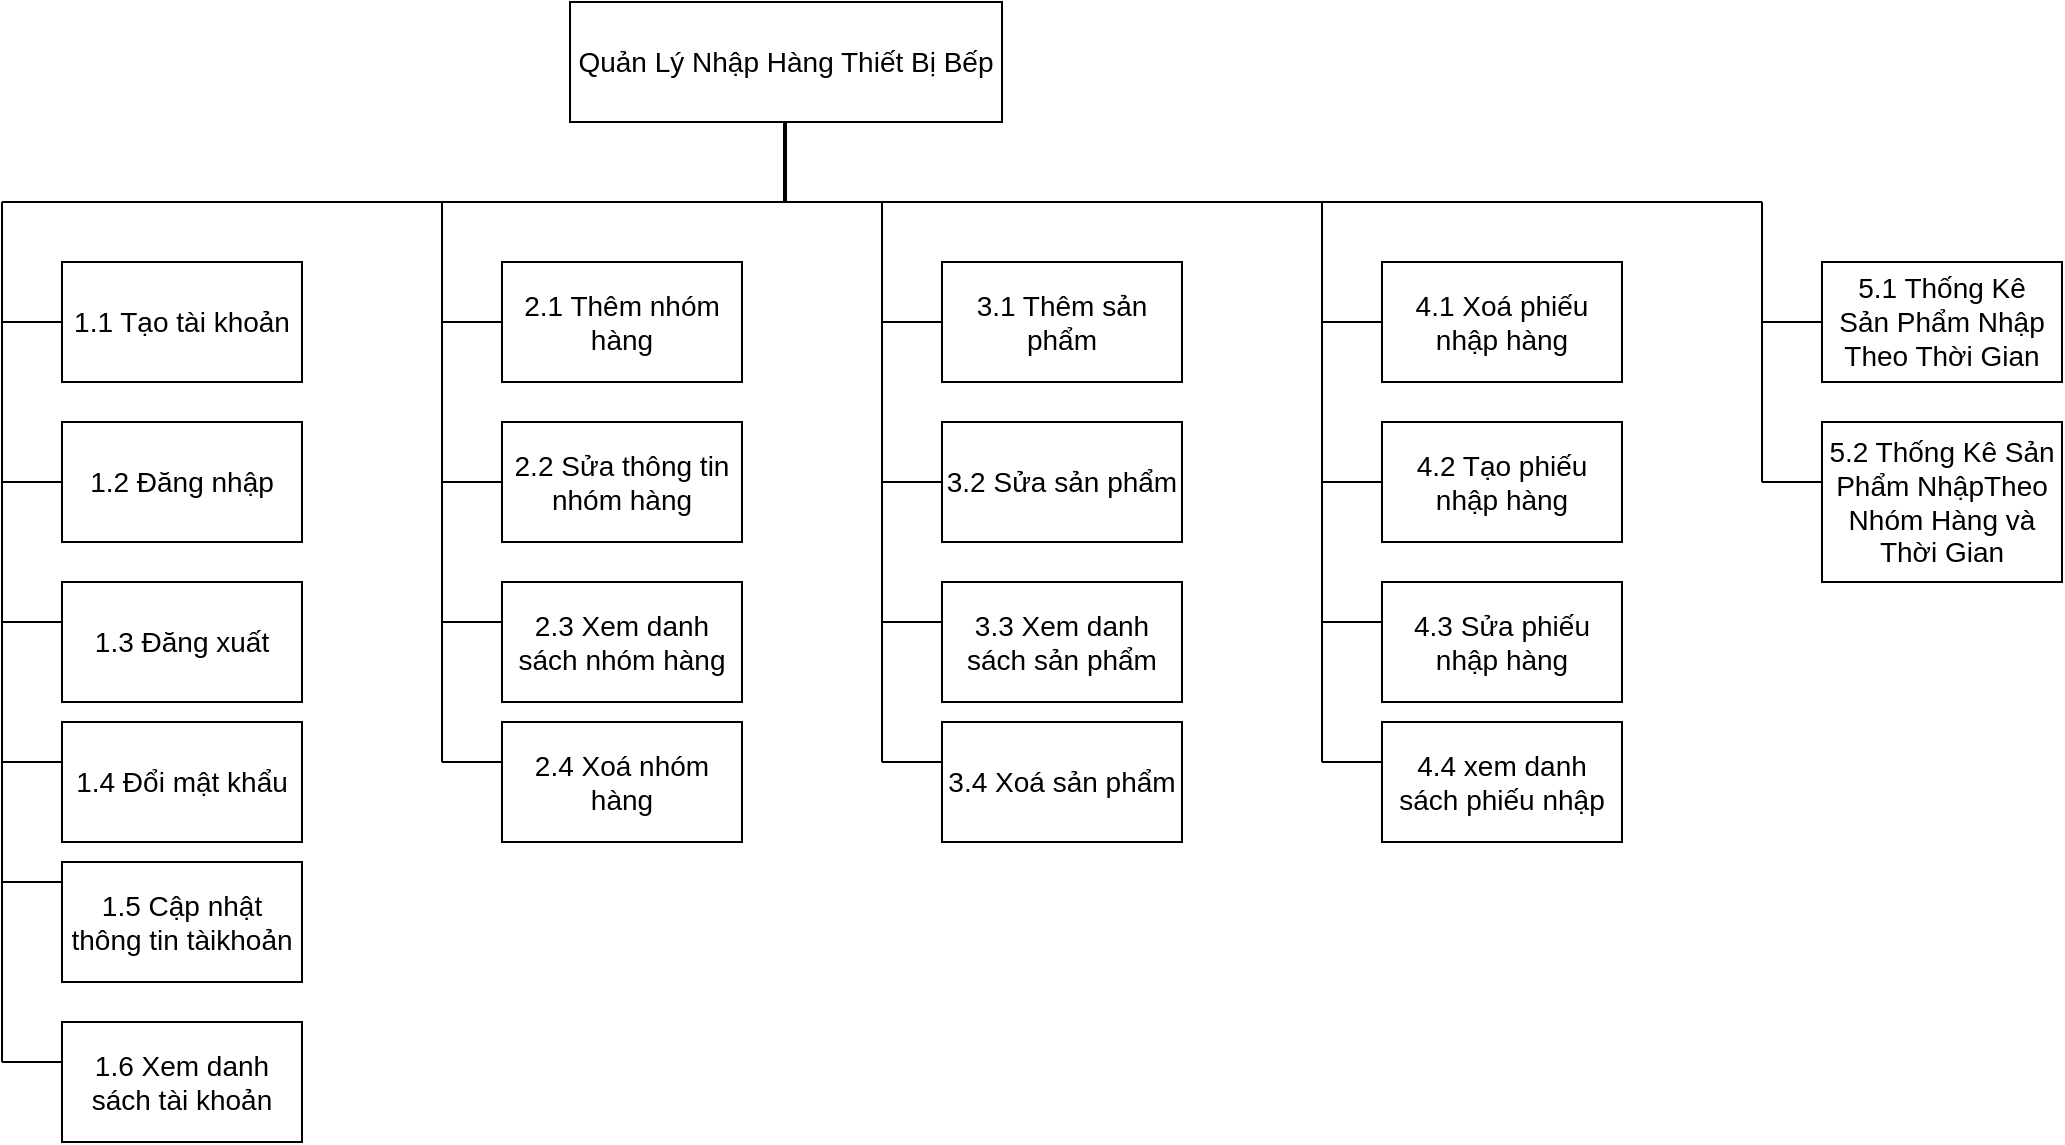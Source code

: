 <mxfile version="13.6.9" type="device"><diagram id="pxkZBzpLknWU2FIUt_qD" name="Page-1"><mxGraphModel dx="1447" dy="768" grid="1" gridSize="10" guides="1" tooltips="1" connect="1" arrows="1" fold="1" page="1" pageScale="1" pageWidth="827" pageHeight="1169" math="0" shadow="0"><root><mxCell id="0"/><mxCell id="1" parent="0"/><mxCell id="99qyA-vtCgBqnXkUfbwP-1" value="&lt;font style=&quot;font-size: 14px&quot;&gt;Quản Lý Nhập Hàng Thiết Bị Bếp&lt;/font&gt;" style="rounded=0;whiteSpace=wrap;html=1;" vertex="1" parent="1"><mxGeometry x="294" y="50" width="216" height="60" as="geometry"/></mxCell><mxCell id="99qyA-vtCgBqnXkUfbwP-2" value="" style="shape=link;html=1;width=-1;" edge="1" parent="1"><mxGeometry width="100" relative="1" as="geometry"><mxPoint x="401.5" y="110" as="sourcePoint"/><mxPoint x="401.5" y="150" as="targetPoint"/></mxGeometry></mxCell><mxCell id="99qyA-vtCgBqnXkUfbwP-4" value="" style="endArrow=none;html=1;" edge="1" parent="1"><mxGeometry width="50" height="50" relative="1" as="geometry"><mxPoint x="10" y="150" as="sourcePoint"/><mxPoint x="890" y="150" as="targetPoint"/></mxGeometry></mxCell><mxCell id="99qyA-vtCgBqnXkUfbwP-5" value="" style="endArrow=none;html=1;" edge="1" parent="1"><mxGeometry width="50" height="50" relative="1" as="geometry"><mxPoint x="10" y="150" as="sourcePoint"/><mxPoint x="10" y="580" as="targetPoint"/></mxGeometry></mxCell><mxCell id="99qyA-vtCgBqnXkUfbwP-6" value="" style="endArrow=none;html=1;" edge="1" parent="1"><mxGeometry width="50" height="50" relative="1" as="geometry"><mxPoint x="10" y="210" as="sourcePoint"/><mxPoint x="40" y="210" as="targetPoint"/></mxGeometry></mxCell><mxCell id="99qyA-vtCgBqnXkUfbwP-7" value="" style="endArrow=none;html=1;" edge="1" parent="1"><mxGeometry width="50" height="50" relative="1" as="geometry"><mxPoint x="10" y="290" as="sourcePoint"/><mxPoint x="40" y="290" as="targetPoint"/></mxGeometry></mxCell><mxCell id="99qyA-vtCgBqnXkUfbwP-8" value="" style="endArrow=none;html=1;" edge="1" parent="1"><mxGeometry width="50" height="50" relative="1" as="geometry"><mxPoint x="10" y="430" as="sourcePoint"/><mxPoint x="40" y="430" as="targetPoint"/></mxGeometry></mxCell><mxCell id="99qyA-vtCgBqnXkUfbwP-9" value="" style="endArrow=none;html=1;" edge="1" parent="1"><mxGeometry width="50" height="50" relative="1" as="geometry"><mxPoint x="10" y="490" as="sourcePoint"/><mxPoint x="40" y="490" as="targetPoint"/></mxGeometry></mxCell><mxCell id="99qyA-vtCgBqnXkUfbwP-10" value="" style="endArrow=none;html=1;" edge="1" parent="1"><mxGeometry width="50" height="50" relative="1" as="geometry"><mxPoint x="10" y="360" as="sourcePoint"/><mxPoint x="40" y="360" as="targetPoint"/></mxGeometry></mxCell><mxCell id="99qyA-vtCgBqnXkUfbwP-11" value="&lt;font style=&quot;font-size: 14px&quot;&gt;&lt;span&gt;1.1 Tạo tài khoản&lt;/span&gt;&lt;/font&gt;" style="rounded=0;whiteSpace=wrap;html=1;" vertex="1" parent="1"><mxGeometry x="40" y="180" width="120" height="60" as="geometry"/></mxCell><mxCell id="99qyA-vtCgBqnXkUfbwP-12" value="&lt;font style=&quot;font-size: 14px&quot;&gt;&lt;span&gt;1.2 Đăng nhập&lt;/span&gt;&lt;/font&gt;" style="rounded=0;whiteSpace=wrap;html=1;" vertex="1" parent="1"><mxGeometry x="40" y="260" width="120" height="60" as="geometry"/></mxCell><mxCell id="99qyA-vtCgBqnXkUfbwP-13" value="&lt;font style=&quot;font-size: 14px&quot;&gt;&lt;span&gt;1.3 Đăng xuất&lt;/span&gt;&lt;/font&gt;" style="rounded=0;whiteSpace=wrap;html=1;" vertex="1" parent="1"><mxGeometry x="40" y="340" width="120" height="60" as="geometry"/></mxCell><mxCell id="99qyA-vtCgBqnXkUfbwP-14" value="&lt;font style=&quot;font-size: 14px&quot;&gt;&lt;span&gt;1.4 Đổi mật khẩu&lt;/span&gt;&lt;/font&gt;" style="rounded=0;whiteSpace=wrap;html=1;" vertex="1" parent="1"><mxGeometry x="40" y="410" width="120" height="60" as="geometry"/></mxCell><mxCell id="99qyA-vtCgBqnXkUfbwP-15" value="" style="endArrow=none;html=1;" edge="1" parent="1"><mxGeometry width="50" height="50" relative="1" as="geometry"><mxPoint x="230" y="150" as="sourcePoint"/><mxPoint x="230" y="430" as="targetPoint"/></mxGeometry></mxCell><mxCell id="99qyA-vtCgBqnXkUfbwP-16" value="" style="endArrow=none;html=1;" edge="1" parent="1"><mxGeometry width="50" height="50" relative="1" as="geometry"><mxPoint x="230" y="210" as="sourcePoint"/><mxPoint x="260" y="210" as="targetPoint"/></mxGeometry></mxCell><mxCell id="99qyA-vtCgBqnXkUfbwP-17" value="" style="endArrow=none;html=1;" edge="1" parent="1"><mxGeometry width="50" height="50" relative="1" as="geometry"><mxPoint x="230" y="290" as="sourcePoint"/><mxPoint x="260" y="290" as="targetPoint"/></mxGeometry></mxCell><mxCell id="99qyA-vtCgBqnXkUfbwP-18" value="" style="endArrow=none;html=1;" edge="1" parent="1"><mxGeometry width="50" height="50" relative="1" as="geometry"><mxPoint x="230" y="430" as="sourcePoint"/><mxPoint x="260" y="430" as="targetPoint"/></mxGeometry></mxCell><mxCell id="99qyA-vtCgBqnXkUfbwP-20" value="" style="endArrow=none;html=1;" edge="1" parent="1"><mxGeometry width="50" height="50" relative="1" as="geometry"><mxPoint x="230" y="360" as="sourcePoint"/><mxPoint x="260" y="360" as="targetPoint"/></mxGeometry></mxCell><mxCell id="99qyA-vtCgBqnXkUfbwP-21" value="&lt;font style=&quot;font-size: 14px&quot;&gt;&lt;span&gt;2.1 Thêm nhóm hàng&lt;/span&gt;&lt;/font&gt;" style="rounded=0;whiteSpace=wrap;html=1;" vertex="1" parent="1"><mxGeometry x="260" y="180" width="120" height="60" as="geometry"/></mxCell><mxCell id="99qyA-vtCgBqnXkUfbwP-22" value="&lt;font style=&quot;font-size: 14px&quot;&gt;&lt;span&gt;2.2 Sửa thông tin nhóm hàng&lt;/span&gt;&lt;/font&gt;" style="rounded=0;whiteSpace=wrap;html=1;" vertex="1" parent="1"><mxGeometry x="260" y="260" width="120" height="60" as="geometry"/></mxCell><mxCell id="99qyA-vtCgBqnXkUfbwP-23" value="&lt;font style=&quot;font-size: 14px&quot;&gt;&lt;span&gt;2.3 Xem danh sách nhóm hàng&lt;/span&gt;&lt;/font&gt;" style="rounded=0;whiteSpace=wrap;html=1;" vertex="1" parent="1"><mxGeometry x="260" y="340" width="120" height="60" as="geometry"/></mxCell><mxCell id="99qyA-vtCgBqnXkUfbwP-24" value="&lt;font style=&quot;font-size: 14px&quot;&gt;&lt;span&gt;2.4 Xoá nhóm hàng&lt;/span&gt;&lt;/font&gt;" style="rounded=0;whiteSpace=wrap;html=1;" vertex="1" parent="1"><mxGeometry x="260" y="410" width="120" height="60" as="geometry"/></mxCell><mxCell id="99qyA-vtCgBqnXkUfbwP-25" value="" style="endArrow=none;html=1;" edge="1" parent="1"><mxGeometry width="50" height="50" relative="1" as="geometry"><mxPoint x="450" y="150" as="sourcePoint"/><mxPoint x="450" y="430" as="targetPoint"/></mxGeometry></mxCell><mxCell id="99qyA-vtCgBqnXkUfbwP-26" value="" style="endArrow=none;html=1;" edge="1" parent="1"><mxGeometry width="50" height="50" relative="1" as="geometry"><mxPoint x="450" y="210" as="sourcePoint"/><mxPoint x="480" y="210" as="targetPoint"/></mxGeometry></mxCell><mxCell id="99qyA-vtCgBqnXkUfbwP-27" value="" style="endArrow=none;html=1;" edge="1" parent="1"><mxGeometry width="50" height="50" relative="1" as="geometry"><mxPoint x="450" y="290" as="sourcePoint"/><mxPoint x="480" y="290" as="targetPoint"/></mxGeometry></mxCell><mxCell id="99qyA-vtCgBqnXkUfbwP-28" value="" style="endArrow=none;html=1;" edge="1" parent="1"><mxGeometry width="50" height="50" relative="1" as="geometry"><mxPoint x="450" y="430" as="sourcePoint"/><mxPoint x="480" y="430" as="targetPoint"/></mxGeometry></mxCell><mxCell id="99qyA-vtCgBqnXkUfbwP-30" value="" style="endArrow=none;html=1;" edge="1" parent="1"><mxGeometry width="50" height="50" relative="1" as="geometry"><mxPoint x="450" y="360" as="sourcePoint"/><mxPoint x="480" y="360" as="targetPoint"/></mxGeometry></mxCell><mxCell id="99qyA-vtCgBqnXkUfbwP-31" value="&lt;font style=&quot;font-size: 14px&quot;&gt;&lt;span&gt;3.1 Thêm sản phẩm&lt;/span&gt;&lt;/font&gt;" style="rounded=0;whiteSpace=wrap;html=1;" vertex="1" parent="1"><mxGeometry x="480" y="180" width="120" height="60" as="geometry"/></mxCell><mxCell id="99qyA-vtCgBqnXkUfbwP-32" value="&lt;font style=&quot;font-size: 14px&quot;&gt;&lt;span&gt;3.2 Sửa sản phẩm&lt;/span&gt;&lt;/font&gt;" style="rounded=0;whiteSpace=wrap;html=1;" vertex="1" parent="1"><mxGeometry x="480" y="260" width="120" height="60" as="geometry"/></mxCell><mxCell id="99qyA-vtCgBqnXkUfbwP-33" value="&lt;font style=&quot;font-size: 14px&quot;&gt;&lt;span&gt;3.3 Xem danh sách sản phẩm&lt;/span&gt;&lt;/font&gt;" style="rounded=0;whiteSpace=wrap;html=1;" vertex="1" parent="1"><mxGeometry x="480" y="340" width="120" height="60" as="geometry"/></mxCell><mxCell id="99qyA-vtCgBqnXkUfbwP-34" value="&lt;font style=&quot;font-size: 14px&quot;&gt;&lt;span&gt;3.4 Xoá sản phẩm&lt;/span&gt;&lt;/font&gt;" style="rounded=0;whiteSpace=wrap;html=1;" vertex="1" parent="1"><mxGeometry x="480" y="410" width="120" height="60" as="geometry"/></mxCell><mxCell id="99qyA-vtCgBqnXkUfbwP-35" value="" style="endArrow=none;html=1;" edge="1" parent="1"><mxGeometry width="50" height="50" relative="1" as="geometry"><mxPoint x="670" y="150" as="sourcePoint"/><mxPoint x="670" y="430" as="targetPoint"/></mxGeometry></mxCell><mxCell id="99qyA-vtCgBqnXkUfbwP-36" value="" style="endArrow=none;html=1;" edge="1" parent="1"><mxGeometry width="50" height="50" relative="1" as="geometry"><mxPoint x="670" y="210" as="sourcePoint"/><mxPoint x="700" y="210" as="targetPoint"/></mxGeometry></mxCell><mxCell id="99qyA-vtCgBqnXkUfbwP-37" value="" style="endArrow=none;html=1;" edge="1" parent="1"><mxGeometry width="50" height="50" relative="1" as="geometry"><mxPoint x="670" y="290" as="sourcePoint"/><mxPoint x="700" y="290" as="targetPoint"/></mxGeometry></mxCell><mxCell id="99qyA-vtCgBqnXkUfbwP-38" value="" style="endArrow=none;html=1;" edge="1" parent="1"><mxGeometry width="50" height="50" relative="1" as="geometry"><mxPoint x="670" y="430" as="sourcePoint"/><mxPoint x="700" y="430" as="targetPoint"/></mxGeometry></mxCell><mxCell id="99qyA-vtCgBqnXkUfbwP-40" value="" style="endArrow=none;html=1;" edge="1" parent="1"><mxGeometry width="50" height="50" relative="1" as="geometry"><mxPoint x="670" y="360" as="sourcePoint"/><mxPoint x="700" y="360" as="targetPoint"/></mxGeometry></mxCell><mxCell id="99qyA-vtCgBqnXkUfbwP-41" value="&lt;font style=&quot;font-size: 14px&quot;&gt;&lt;span&gt;4.1 Xoá phiếu nhập hàng&lt;/span&gt;&lt;/font&gt;" style="rounded=0;whiteSpace=wrap;html=1;" vertex="1" parent="1"><mxGeometry x="700" y="180" width="120" height="60" as="geometry"/></mxCell><mxCell id="99qyA-vtCgBqnXkUfbwP-42" value="&lt;font style=&quot;font-size: 14px&quot;&gt;&lt;span&gt;4.2 Tạo phiếu nhập hàng&lt;/span&gt;&lt;/font&gt;" style="rounded=0;whiteSpace=wrap;html=1;" vertex="1" parent="1"><mxGeometry x="700" y="260" width="120" height="60" as="geometry"/></mxCell><mxCell id="99qyA-vtCgBqnXkUfbwP-43" value="&lt;font style=&quot;font-size: 14px&quot;&gt;&lt;span&gt;4.3 Sửa phiếu nhập hàng&lt;/span&gt;&lt;/font&gt;" style="rounded=0;whiteSpace=wrap;html=1;" vertex="1" parent="1"><mxGeometry x="700" y="340" width="120" height="60" as="geometry"/></mxCell><mxCell id="99qyA-vtCgBqnXkUfbwP-44" value="&lt;font style=&quot;font-size: 14px&quot;&gt;&lt;span&gt;4.4 xem danh sách phiếu nhập&lt;/span&gt;&lt;/font&gt;" style="rounded=0;whiteSpace=wrap;html=1;" vertex="1" parent="1"><mxGeometry x="700" y="410" width="120" height="60" as="geometry"/></mxCell><mxCell id="99qyA-vtCgBqnXkUfbwP-45" value="" style="endArrow=none;html=1;" edge="1" parent="1"><mxGeometry width="50" height="50" relative="1" as="geometry"><mxPoint x="890" y="150" as="sourcePoint"/><mxPoint x="890" y="290" as="targetPoint"/></mxGeometry></mxCell><mxCell id="99qyA-vtCgBqnXkUfbwP-46" value="" style="endArrow=none;html=1;" edge="1" parent="1"><mxGeometry width="50" height="50" relative="1" as="geometry"><mxPoint x="890" y="210" as="sourcePoint"/><mxPoint x="920" y="210" as="targetPoint"/></mxGeometry></mxCell><mxCell id="99qyA-vtCgBqnXkUfbwP-47" value="" style="endArrow=none;html=1;" edge="1" parent="1"><mxGeometry width="50" height="50" relative="1" as="geometry"><mxPoint x="890" y="290" as="sourcePoint"/><mxPoint x="920" y="290" as="targetPoint"/></mxGeometry></mxCell><mxCell id="99qyA-vtCgBqnXkUfbwP-51" value="&lt;table&gt;&lt;tbody&gt;&lt;tr&gt;&lt;td valign=&quot;top&quot;&gt;&lt;p&gt;&lt;font style=&quot;font-size: 14px&quot;&gt;&lt;span&gt;5.1 Thống Kê Sản Phẩm Nhập Theo Thời  Gian&lt;/span&gt;&lt;/font&gt;&lt;/p&gt;&lt;/td&gt;&lt;/tr&gt;&lt;/tbody&gt;&lt;/table&gt;" style="rounded=0;whiteSpace=wrap;html=1;" vertex="1" parent="1"><mxGeometry x="920" y="180" width="120" height="60" as="geometry"/></mxCell><mxCell id="99qyA-vtCgBqnXkUfbwP-52" value="&lt;font style=&quot;font-size: 14px&quot;&gt;&lt;span&gt;5.2 Thống Kê Sản Phẩm NhậpTheo Nhóm Hàng và Thời Gian&lt;/span&gt;&lt;/font&gt;" style="rounded=0;whiteSpace=wrap;html=1;" vertex="1" parent="1"><mxGeometry x="920" y="260" width="120" height="80" as="geometry"/></mxCell><mxCell id="99qyA-vtCgBqnXkUfbwP-56" value="&lt;font style=&quot;font-size: 14px&quot;&gt;&lt;span&gt;1.5 Cập nhật thông tin tàikhoản&lt;/span&gt;&lt;/font&gt;" style="rounded=0;whiteSpace=wrap;html=1;" vertex="1" parent="1"><mxGeometry x="40" y="480" width="120" height="60" as="geometry"/></mxCell><mxCell id="99qyA-vtCgBqnXkUfbwP-57" value="" style="endArrow=none;html=1;" edge="1" parent="1"><mxGeometry width="50" height="50" relative="1" as="geometry"><mxPoint x="10" y="580" as="sourcePoint"/><mxPoint x="40.0" y="580" as="targetPoint"/></mxGeometry></mxCell><mxCell id="99qyA-vtCgBqnXkUfbwP-58" value="&lt;font style=&quot;font-size: 14px&quot;&gt;&lt;span&gt;1.6 Xem danh sách tài khoản&lt;/span&gt;&lt;/font&gt;" style="rounded=0;whiteSpace=wrap;html=1;" vertex="1" parent="1"><mxGeometry x="40" y="560" width="120" height="60" as="geometry"/></mxCell></root></mxGraphModel></diagram></mxfile>